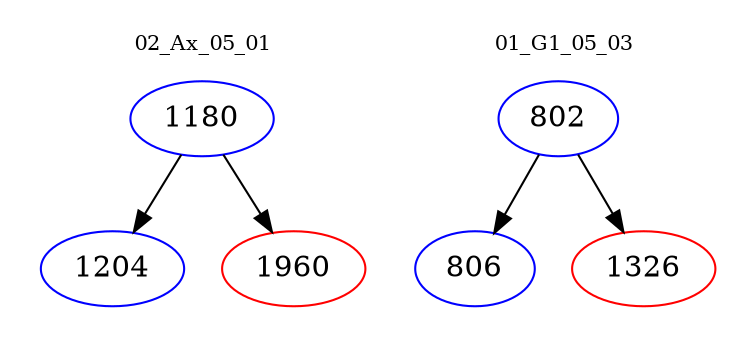digraph{
subgraph cluster_0 {
color = white
label = "02_Ax_05_01";
fontsize=10;
T0_1180 [label="1180", color="blue"]
T0_1180 -> T0_1204 [color="black"]
T0_1204 [label="1204", color="blue"]
T0_1180 -> T0_1960 [color="black"]
T0_1960 [label="1960", color="red"]
}
subgraph cluster_1 {
color = white
label = "01_G1_05_03";
fontsize=10;
T1_802 [label="802", color="blue"]
T1_802 -> T1_806 [color="black"]
T1_806 [label="806", color="blue"]
T1_802 -> T1_1326 [color="black"]
T1_1326 [label="1326", color="red"]
}
}
